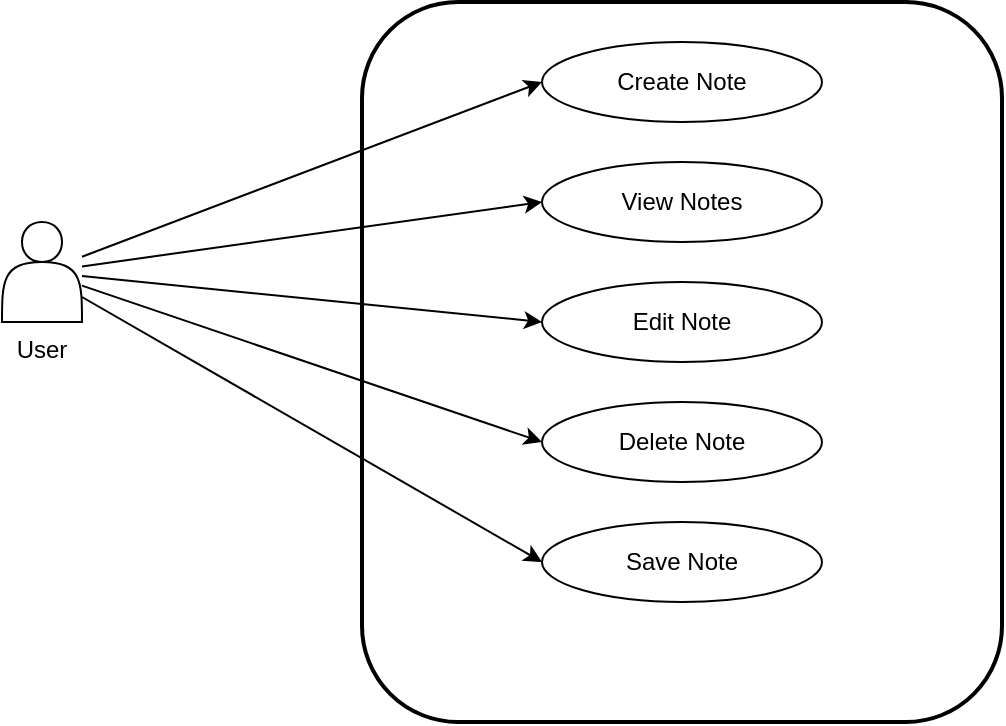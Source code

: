 <mxfile version="28.1.2">
  <diagram id="taskManagerUseCase" name="Page-1">
    <mxGraphModel dx="872" dy="529" grid="1" gridSize="10" guides="1" tooltips="1" connect="1" arrows="1" fold="1" page="1" pageScale="1" pageWidth="827" pageHeight="1169" math="0" shadow="0">
      <root>
        <mxCell id="0" />
        <mxCell id="1" parent="0" />
        <mxCell id="2" value="" style="shape=rectangle;whiteSpace=wrap;html=1;strokeWidth=2;rounded=1;" parent="1" vertex="1">
          <mxGeometry x="240" y="120" width="320" height="360" as="geometry" />
        </mxCell>
        <mxCell id="3" value="Create Note" style="ellipse;whiteSpace=wrap;html=1;" parent="2" vertex="1">
          <mxGeometry x="90" y="20" width="140" height="40" as="geometry" />
        </mxCell>
        <mxCell id="4" value="View Notes" style="ellipse;whiteSpace=wrap;html=1;" parent="2" vertex="1">
          <mxGeometry x="90" y="80" width="140" height="40" as="geometry" />
        </mxCell>
        <mxCell id="5" value="Edit Note" style="ellipse;whiteSpace=wrap;html=1;" parent="2" vertex="1">
          <mxGeometry x="90" y="140" width="140" height="40" as="geometry" />
        </mxCell>
        <mxCell id="6" value="Delete Note" style="ellipse;whiteSpace=wrap;html=1;" parent="2" vertex="1">
          <mxGeometry x="90" y="200" width="140" height="40" as="geometry" />
        </mxCell>
        <mxCell id="12" value="Save Note" style="ellipse;whiteSpace=wrap;html=1;" parent="2" vertex="1">
          <mxGeometry x="90" y="260" width="140" height="40" as="geometry" />
        </mxCell>
        <mxCell id="7" value="User" style="shape=actor;verticalLabelPosition=bottom;verticalAlign=top;" parent="1" vertex="1">
          <mxGeometry x="60" y="230" width="40" height="50" as="geometry" />
        </mxCell>
        <mxCell id="8" style="entryX=0;entryY=0.5;entryDx=0;entryDy=0;" parent="1" source="7" target="3" edge="1">
          <mxGeometry relative="1" as="geometry" />
        </mxCell>
        <mxCell id="9" style="entryX=0;entryY=0.5;entryDx=0;entryDy=0;" parent="1" source="7" target="4" edge="1">
          <mxGeometry relative="1" as="geometry" />
        </mxCell>
        <mxCell id="10" style="entryX=0;entryY=0.5;entryDx=0;entryDy=0;" parent="1" source="7" target="5" edge="1">
          <mxGeometry relative="1" as="geometry" />
        </mxCell>
        <mxCell id="11" style="entryX=0;entryY=0.5;entryDx=0;entryDy=0;" parent="1" source="7" target="6" edge="1">
          <mxGeometry relative="1" as="geometry">
            <mxPoint x="353" y="325" as="targetPoint" />
          </mxGeometry>
        </mxCell>
        <mxCell id="EWcfi9fys9eqP0RbF7S6-14" value="" style="endArrow=classic;html=1;rounded=0;exitX=1;exitY=0.75;exitDx=0;exitDy=0;entryX=0;entryY=0.5;entryDx=0;entryDy=0;" edge="1" parent="1" source="7" target="12">
          <mxGeometry width="50" height="50" relative="1" as="geometry">
            <mxPoint x="390" y="300" as="sourcePoint" />
            <mxPoint x="440" y="250" as="targetPoint" />
          </mxGeometry>
        </mxCell>
      </root>
    </mxGraphModel>
  </diagram>
</mxfile>
